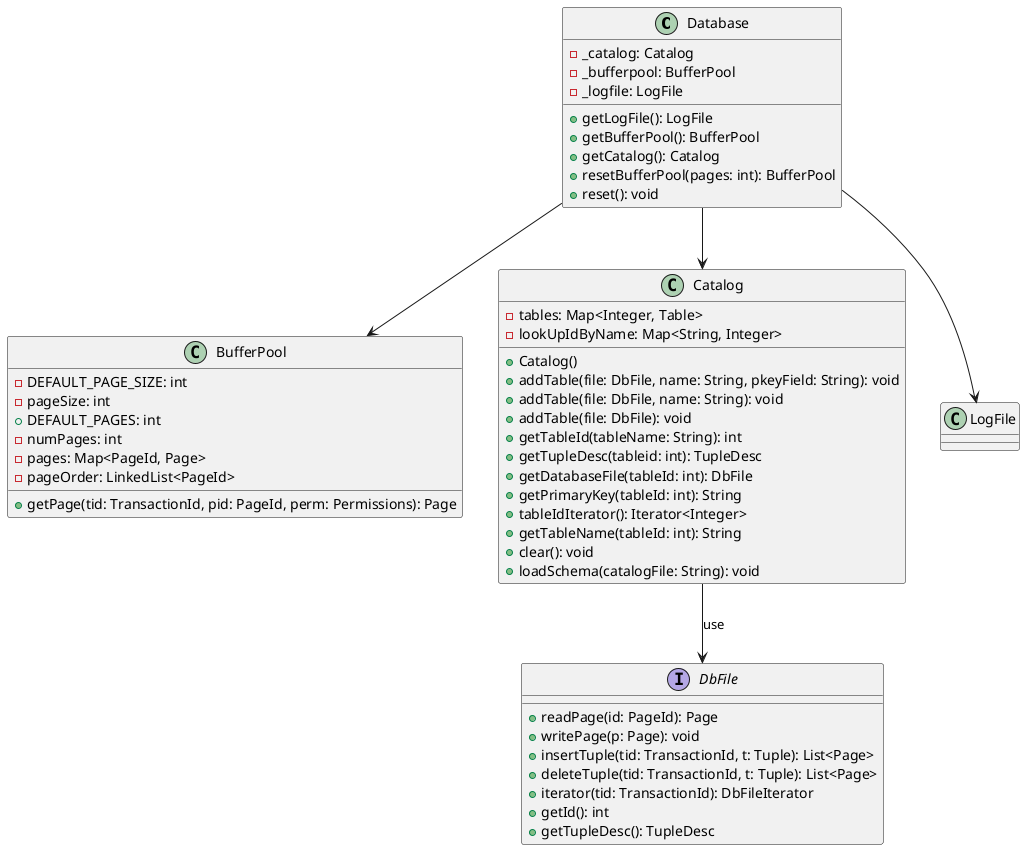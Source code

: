 @startuml
class Database {
    -_catalog: Catalog
    -_bufferpool: BufferPool
    -_logfile: LogFile

    +getLogFile(): LogFile
    +getBufferPool(): BufferPool
    +getCatalog(): Catalog
    +resetBufferPool(pages: int): BufferPool
    +reset(): void
}

class BufferPool {
    -DEFAULT_PAGE_SIZE: int
    -pageSize: int
    +DEFAULT_PAGES: int
    -numPages: int
    -pages: Map<PageId, Page>
    -pageOrder: LinkedList<PageId>

    +getPage(tid: TransactionId, pid: PageId, perm: Permissions): Page
}

class Catalog {
    -tables: Map<Integer, Table>
    -lookUpIdByName: Map<String, Integer>

    +Catalog()
    +addTable(file: DbFile, name: String, pkeyField: String): void
    +addTable(file: DbFile, name: String): void
    +addTable(file: DbFile): void
    +getTableId(tableName: String): int
    +getTupleDesc(tableid: int): TupleDesc
    +getDatabaseFile(tableId: int): DbFile
    +getPrimaryKey(tableId: int): String
    +tableIdIterator(): Iterator<Integer>
    +getTableName(tableId: int): String
    +clear(): void
    +loadSchema(catalogFile: String): void
}


interface DbFile {
    +readPage(id: PageId): Page
    +writePage(p: Page): void
    +insertTuple(tid: TransactionId, t: Tuple): List<Page>
    +deleteTuple(tid: TransactionId, t: Tuple): List<Page>
    +iterator(tid: TransactionId): DbFileIterator
    +getId(): int
    +getTupleDesc(): TupleDesc
}


Database --> Catalog
Database --> BufferPool
Database --> LogFile

Catalog --> DbFile: use
@enduml

